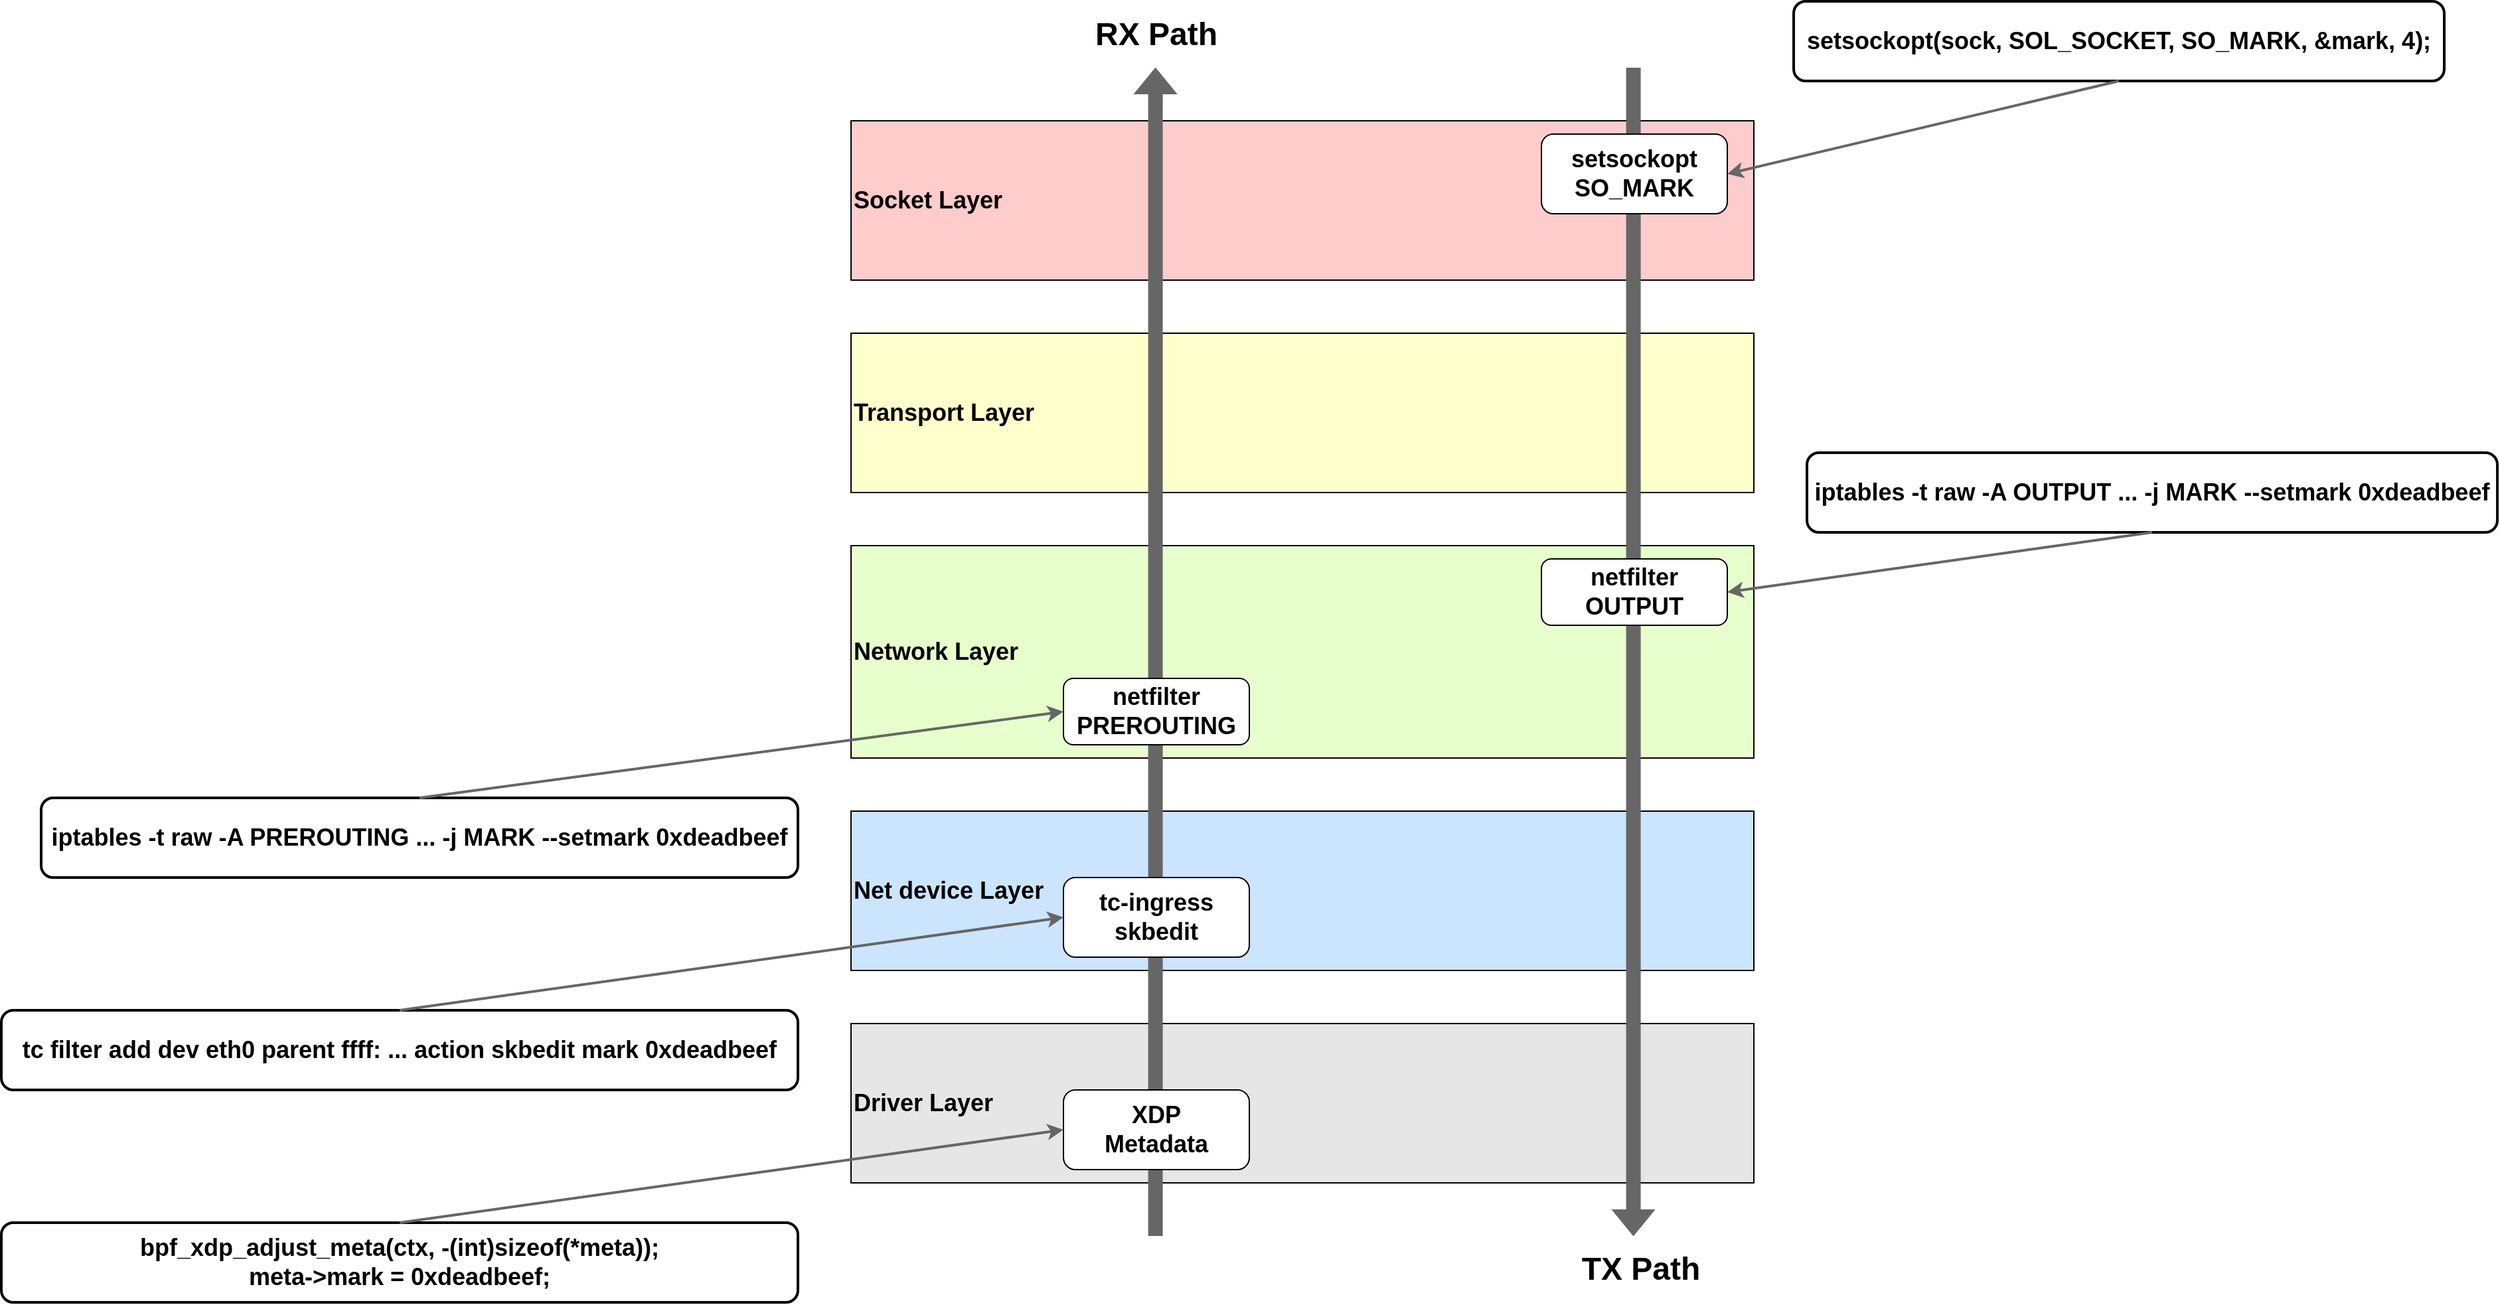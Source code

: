 <mxfile version="15.5.2" type="device"><diagram id="XN_tTkUYDuqyjSFTjRAX" name="Page-1"><mxGraphModel dx="2885" dy="1452" grid="1" gridSize="10" guides="1" tooltips="1" connect="1" arrows="1" fold="1" page="1" pageScale="1" pageWidth="827" pageHeight="1169" math="0" shadow="0"><root><mxCell id="0"/><mxCell id="1" parent="0"/><mxCell id="PGmdSYMXL7D6poaiY25I-2" value="&lt;b&gt;&lt;font style=&quot;font-size: 18px&quot;&gt;Driver Layer&lt;/font&gt;&lt;/b&gt;" style="rounded=0;whiteSpace=wrap;html=1;align=left;verticalAlign=middle;fillColor=#E6E6E6;strokeColor=default;" vertex="1" parent="1"><mxGeometry x="80" y="850" width="680" height="120" as="geometry"/></mxCell><mxCell id="PGmdSYMXL7D6poaiY25I-3" value="&lt;span style=&quot;font-size: 18px&quot;&gt;&lt;b&gt;Network Layer&lt;/b&gt;&lt;/span&gt;" style="rounded=0;whiteSpace=wrap;html=1;align=left;verticalAlign=middle;fillColor=#E6FFCC;strokeColor=default;" vertex="1" parent="1"><mxGeometry x="80" y="490" width="680" height="160" as="geometry"/></mxCell><mxCell id="PGmdSYMXL7D6poaiY25I-4" value="&lt;span style=&quot;font-size: 18px&quot;&gt;&lt;b&gt;Transport Layer&lt;/b&gt;&lt;/span&gt;" style="rounded=0;whiteSpace=wrap;html=1;align=left;verticalAlign=middle;fillColor=#FFFFCC;strokeColor=default;" vertex="1" parent="1"><mxGeometry x="80" y="330" width="680" height="120" as="geometry"/></mxCell><mxCell id="PGmdSYMXL7D6poaiY25I-5" value="&lt;span style=&quot;font-size: 18px&quot;&gt;&lt;b&gt;Socket Layer&lt;/b&gt;&lt;/span&gt;" style="rounded=0;whiteSpace=wrap;html=1;align=left;verticalAlign=middle;fillColor=#FFCCCC;strokeColor=default;" vertex="1" parent="1"><mxGeometry x="80" y="170" width="680" height="120" as="geometry"/></mxCell><mxCell id="PGmdSYMXL7D6poaiY25I-10" value="&lt;span style=&quot;font-size: 18px&quot;&gt;&lt;b&gt;Net device Layer&lt;/b&gt;&lt;/span&gt;" style="rounded=0;whiteSpace=wrap;html=1;align=left;verticalAlign=middle;fillColor=#CCE5FF;strokeColor=default;" vertex="1" parent="1"><mxGeometry x="80" y="690" width="680" height="120" as="geometry"/></mxCell><mxCell id="PGmdSYMXL7D6poaiY25I-18" value="" style="shape=flexArrow;endArrow=classic;html=1;rounded=0;fontSize=18;fillColor=#666666;strokeColor=#666666;" edge="1" parent="1"><mxGeometry width="50" height="50" relative="1" as="geometry"><mxPoint x="309.29" y="1010" as="sourcePoint"/><mxPoint x="309.29" y="130" as="targetPoint"/></mxGeometry></mxCell><mxCell id="PGmdSYMXL7D6poaiY25I-7" value="&lt;b&gt;XDP&lt;br&gt;Metadata&lt;/b&gt;" style="rounded=1;whiteSpace=wrap;html=1;fontSize=18;align=center;verticalAlign=middle;" vertex="1" parent="1"><mxGeometry x="240" y="900" width="140" height="60" as="geometry"/></mxCell><mxCell id="PGmdSYMXL7D6poaiY25I-12" value="&lt;b&gt;tc-ingress&lt;br&gt;skbedit&lt;/b&gt;" style="rounded=1;whiteSpace=wrap;html=1;fontSize=18;align=center;verticalAlign=middle;" vertex="1" parent="1"><mxGeometry x="240" y="740" width="140" height="60" as="geometry"/></mxCell><mxCell id="PGmdSYMXL7D6poaiY25I-8" value="&lt;b&gt;netfilter&lt;br&gt;PREROUTING&lt;/b&gt;" style="rounded=1;whiteSpace=wrap;html=1;fontSize=18;align=center;verticalAlign=middle;" vertex="1" parent="1"><mxGeometry x="240" y="590" width="140" height="50" as="geometry"/></mxCell><mxCell id="PGmdSYMXL7D6poaiY25I-19" value="" style="shape=flexArrow;endArrow=classic;html=1;rounded=0;fontSize=18;fillColor=#666666;strokeColor=#666666;" edge="1" parent="1"><mxGeometry width="50" height="50" relative="1" as="geometry"><mxPoint x="669.29" y="130" as="sourcePoint"/><mxPoint x="669.29" y="1010" as="targetPoint"/></mxGeometry></mxCell><mxCell id="PGmdSYMXL7D6poaiY25I-6" value="&lt;b&gt;setsockopt&lt;br&gt;SO_MARK&lt;/b&gt;" style="rounded=1;whiteSpace=wrap;html=1;fontSize=18;align=center;verticalAlign=middle;" vertex="1" parent="1"><mxGeometry x="600" y="180" width="140" height="60" as="geometry"/></mxCell><mxCell id="PGmdSYMXL7D6poaiY25I-11" value="&lt;b&gt;netfilter&lt;br&gt;OUTPUT&lt;/b&gt;" style="rounded=1;whiteSpace=wrap;html=1;fontSize=18;align=center;verticalAlign=middle;" vertex="1" parent="1"><mxGeometry x="600" y="500" width="140" height="50" as="geometry"/></mxCell><mxCell id="PGmdSYMXL7D6poaiY25I-20" value="&lt;font style=&quot;font-size: 24px&quot;&gt;&lt;b&gt;RX Path&lt;/b&gt;&lt;/font&gt;" style="text;html=1;strokeColor=none;fillColor=none;align=center;verticalAlign=middle;whiteSpace=wrap;rounded=0;fontSize=18;" vertex="1" parent="1"><mxGeometry x="245" y="90" width="130" height="30" as="geometry"/></mxCell><mxCell id="PGmdSYMXL7D6poaiY25I-21" value="&lt;font style=&quot;font-size: 24px&quot;&gt;&lt;b&gt;TX Path&lt;/b&gt;&lt;/font&gt;" style="text;html=1;strokeColor=none;fillColor=none;align=center;verticalAlign=middle;whiteSpace=wrap;rounded=0;fontSize=18;" vertex="1" parent="1"><mxGeometry x="610" y="1020" width="130" height="30" as="geometry"/></mxCell><mxCell id="PGmdSYMXL7D6poaiY25I-24" value="&lt;b&gt;setsockopt(sock, SOL_SOCKET, SO_MARK, &amp;amp;mark, 4);&lt;/b&gt;" style="rounded=1;whiteSpace=wrap;html=1;fontSize=18;strokeColor=default;fillColor=#FFFFFF;align=center;verticalAlign=middle;strokeWidth=2;" vertex="1" parent="1"><mxGeometry x="790" y="80" width="490" height="60" as="geometry"/></mxCell><mxCell id="PGmdSYMXL7D6poaiY25I-25" value="" style="endArrow=classic;html=1;rounded=0;labelBackgroundColor=#FF9999;fontSize=18;strokeColor=#666666;fillColor=#666666;entryX=1;entryY=0.5;entryDx=0;entryDy=0;exitX=0.5;exitY=1;exitDx=0;exitDy=0;strokeWidth=2;" edge="1" parent="1" source="PGmdSYMXL7D6poaiY25I-24" target="PGmdSYMXL7D6poaiY25I-6"><mxGeometry width="50" height="50" relative="1" as="geometry"><mxPoint x="1060" y="260" as="sourcePoint"/><mxPoint x="1050" y="150" as="targetPoint"/></mxGeometry></mxCell><mxCell id="PGmdSYMXL7D6poaiY25I-27" value="&lt;b&gt;iptables -t raw -A OUTPUT ... -j MARK --setmark 0xdeadbeef&lt;/b&gt;" style="rounded=1;whiteSpace=wrap;html=1;fontSize=18;strokeColor=default;fillColor=#FFFFFF;align=center;verticalAlign=middle;strokeWidth=2;" vertex="1" parent="1"><mxGeometry x="800" y="420" width="520" height="60" as="geometry"/></mxCell><mxCell id="PGmdSYMXL7D6poaiY25I-28" value="" style="endArrow=classic;html=1;rounded=0;labelBackgroundColor=#FF9999;fontSize=18;strokeColor=#666666;fillColor=#666666;entryX=1;entryY=0.5;entryDx=0;entryDy=0;exitX=0.5;exitY=1;exitDx=0;exitDy=0;strokeWidth=2;" edge="1" parent="1" source="PGmdSYMXL7D6poaiY25I-27" target="PGmdSYMXL7D6poaiY25I-11"><mxGeometry width="50" height="50" relative="1" as="geometry"><mxPoint x="1045" y="150" as="sourcePoint"/><mxPoint x="750" y="220" as="targetPoint"/></mxGeometry></mxCell><mxCell id="PGmdSYMXL7D6poaiY25I-29" value="&lt;b&gt;iptables -t raw -A PREROUTING ... -j MARK --setmark 0xdeadbeef&lt;/b&gt;" style="rounded=1;whiteSpace=wrap;html=1;fontSize=18;strokeColor=default;fillColor=#FFFFFF;align=center;verticalAlign=middle;strokeWidth=2;" vertex="1" parent="1"><mxGeometry x="-530" y="680" width="570" height="60" as="geometry"/></mxCell><mxCell id="PGmdSYMXL7D6poaiY25I-30" value="" style="endArrow=classic;html=1;rounded=0;labelBackgroundColor=#FF9999;fontSize=18;strokeColor=#666666;fillColor=#666666;entryX=0;entryY=0.5;entryDx=0;entryDy=0;exitX=0.5;exitY=0;exitDx=0;exitDy=0;strokeWidth=2;" edge="1" parent="1" source="PGmdSYMXL7D6poaiY25I-29" target="PGmdSYMXL7D6poaiY25I-8"><mxGeometry width="50" height="50" relative="1" as="geometry"><mxPoint x="1070.0" y="490.0" as="sourcePoint"/><mxPoint x="750.0" y="535" as="targetPoint"/></mxGeometry></mxCell><mxCell id="PGmdSYMXL7D6poaiY25I-31" value="&lt;b&gt;tc filter add dev eth0 parent ffff: ... action skbedit mark 0xdeadbeef&lt;/b&gt;" style="rounded=1;whiteSpace=wrap;html=1;fontSize=18;strokeColor=default;fillColor=#FFFFFF;align=center;verticalAlign=middle;strokeWidth=2;" vertex="1" parent="1"><mxGeometry x="-560" y="840" width="600" height="60" as="geometry"/></mxCell><mxCell id="PGmdSYMXL7D6poaiY25I-34" value="" style="endArrow=classic;html=1;rounded=0;labelBackgroundColor=#FF9999;fontSize=18;strokeColor=#666666;fillColor=#666666;entryX=0;entryY=0.5;entryDx=0;entryDy=0;exitX=0.5;exitY=0;exitDx=0;exitDy=0;strokeWidth=2;" edge="1" parent="1" source="PGmdSYMXL7D6poaiY25I-31" target="PGmdSYMXL7D6poaiY25I-12"><mxGeometry width="50" height="50" relative="1" as="geometry"><mxPoint x="-235" y="690" as="sourcePoint"/><mxPoint x="250" y="625" as="targetPoint"/></mxGeometry></mxCell><mxCell id="PGmdSYMXL7D6poaiY25I-35" value="&lt;b&gt;bpf_xdp_adjust_meta(ctx, -(int)sizeof(*meta));&lt;br&gt;meta-&amp;gt;mark = 0xdeadbeef;&lt;br&gt;&lt;/b&gt;" style="rounded=1;whiteSpace=wrap;html=1;fontSize=18;strokeColor=default;fillColor=#FFFFFF;align=center;verticalAlign=middle;strokeWidth=2;" vertex="1" parent="1"><mxGeometry x="-560" y="1000" width="600" height="60" as="geometry"/></mxCell><mxCell id="PGmdSYMXL7D6poaiY25I-36" value="" style="endArrow=classic;html=1;rounded=0;labelBackgroundColor=#FF9999;fontSize=18;strokeColor=#666666;fillColor=#666666;entryX=0;entryY=0.5;entryDx=0;entryDy=0;exitX=0.5;exitY=0;exitDx=0;exitDy=0;strokeWidth=2;" edge="1" parent="1" source="PGmdSYMXL7D6poaiY25I-35" target="PGmdSYMXL7D6poaiY25I-7"><mxGeometry width="50" height="50" relative="1" as="geometry"><mxPoint x="-250" y="850" as="sourcePoint"/><mxPoint x="250" y="780" as="targetPoint"/></mxGeometry></mxCell></root></mxGraphModel></diagram></mxfile>